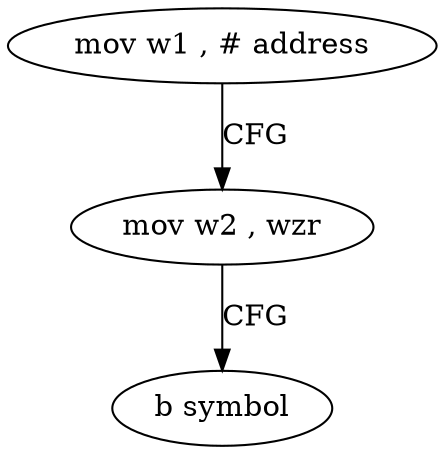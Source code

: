 digraph "func" {
"4266572" [label = "mov w1 , # address" ]
"4266576" [label = "mov w2 , wzr" ]
"4266580" [label = "b symbol" ]
"4266572" -> "4266576" [ label = "CFG" ]
"4266576" -> "4266580" [ label = "CFG" ]
}
